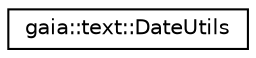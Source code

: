 digraph G
{
  edge [fontname="Helvetica",fontsize="10",labelfontname="Helvetica",labelfontsize="10"];
  node [fontname="Helvetica",fontsize="10",shape=record];
  rankdir=LR;
  Node1 [label="gaia::text::DateUtils",height=0.2,width=0.4,color="black", fillcolor="white", style="filled",URL="$d4/d5e/classgaia_1_1text_1_1_date_utils.html"];
}
